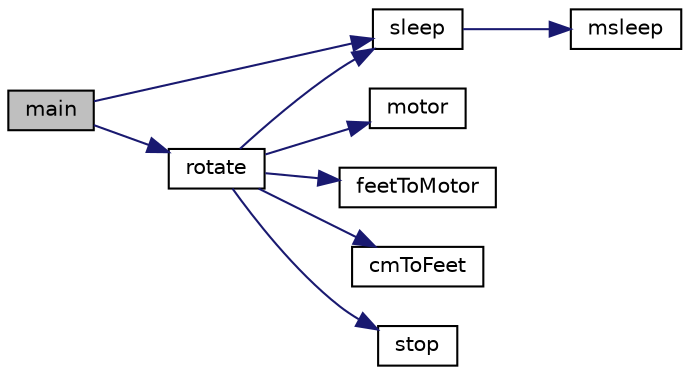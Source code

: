 digraph "main"
{
  edge [fontname="Helvetica",fontsize="10",labelfontname="Helvetica",labelfontsize="10"];
  node [fontname="Helvetica",fontsize="10",shape=record];
  rankdir="LR";
  Node1 [label="main",height=0.2,width=0.4,color="black", fillcolor="grey75", style="filled" fontcolor="black"];
  Node1 -> Node2 [color="midnightblue",fontsize="10",style="solid"];
  Node2 [label="rotate",height=0.2,width=0.4,color="black", fillcolor="white", style="filled",URL="$shared_2motor_8c.html#adb9f04d0113231e1cc65bd880e19b918"];
  Node2 -> Node3 [color="midnightblue",fontsize="10",style="solid"];
  Node3 [label="motor",height=0.2,width=0.4,color="black", fillcolor="white", style="filled",URL="$base_2lib__rwp_8c.html#a04268e3e9a9cdbff1cd6d5c265f11200"];
  Node2 -> Node4 [color="midnightblue",fontsize="10",style="solid"];
  Node4 [label="sleep",height=0.2,width=0.4,color="black", fillcolor="white", style="filled",URL="$base_2lib__ic_8c.html#aa5113ec47ecf6d5c15614c9353cb9a08"];
  Node4 -> Node5 [color="midnightblue",fontsize="10",style="solid"];
  Node5 [label="msleep",height=0.2,width=0.4,color="black", fillcolor="white", style="filled",URL="$base_2lib__ic_8c.html#aa3650dfb953be0fa6fb4e6a625d3f777"];
  Node2 -> Node6 [color="midnightblue",fontsize="10",style="solid"];
  Node6 [label="feetToMotor",height=0.2,width=0.4,color="black", fillcolor="white", style="filled",URL="$shared_2motor_8c.html#af075ff93ea9486ef03788b5c0b12707b"];
  Node2 -> Node7 [color="midnightblue",fontsize="10",style="solid"];
  Node7 [label="cmToFeet",height=0.2,width=0.4,color="black", fillcolor="white", style="filled",URL="$convert_8c.html#a616c6cbada9a0cc9a076a510a274764a"];
  Node2 -> Node8 [color="midnightblue",fontsize="10",style="solid"];
  Node8 [label="stop",height=0.2,width=0.4,color="black", fillcolor="white", style="filled",URL="$base_2lib__rwp_8c.html#a8c528baf37154d347366083f0f816846"];
  Node1 -> Node4 [color="midnightblue",fontsize="10",style="solid"];
}
